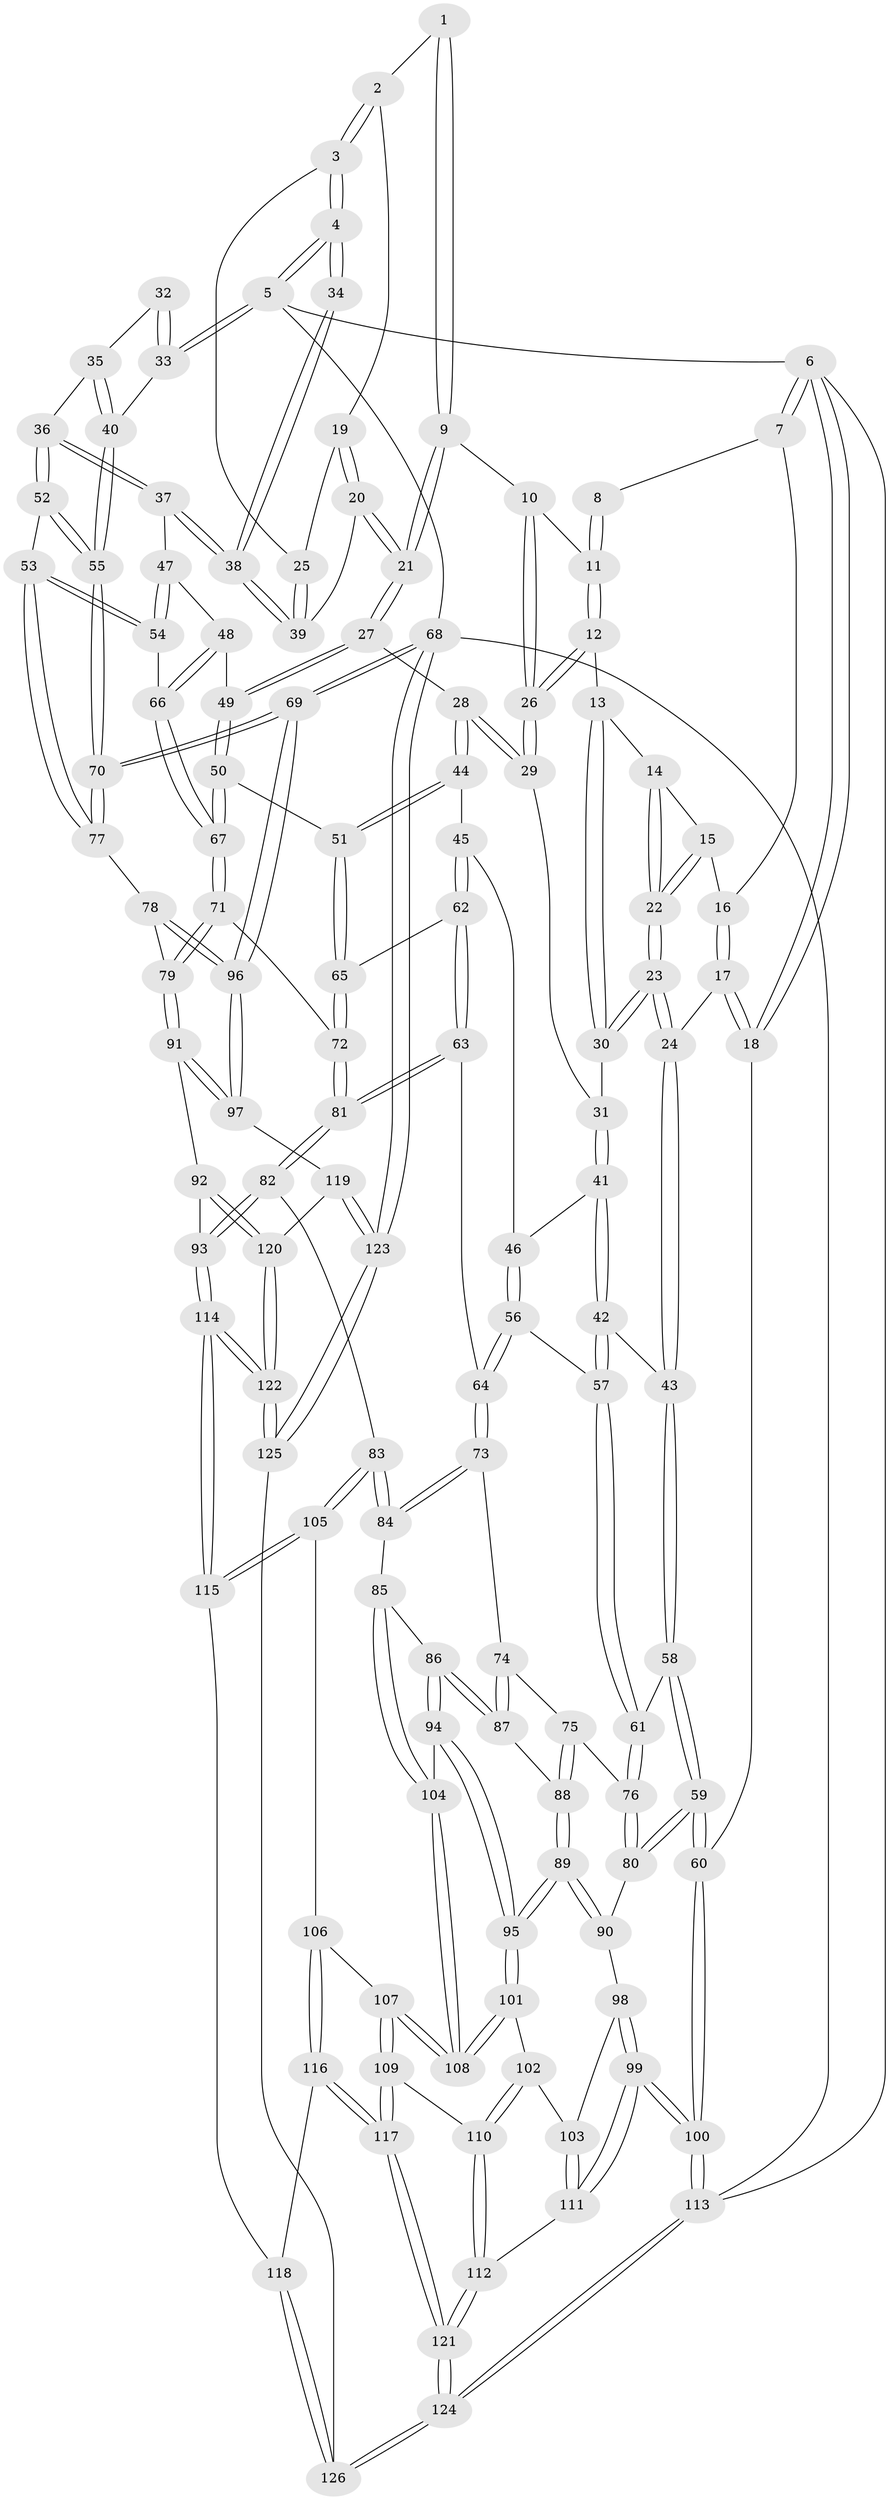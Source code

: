 // coarse degree distribution, {2: 0.07777777777777778, 3: 0.7777777777777778, 4: 0.1111111111111111, 6: 0.011111111111111112, 5: 0.022222222222222223}
// Generated by graph-tools (version 1.1) at 2025/54/03/04/25 22:54:34]
// undirected, 126 vertices, 312 edges
graph export_dot {
  node [color=gray90,style=filled];
  1 [pos="+0.659401830928136+0"];
  2 [pos="+0.773935644037607+0"];
  3 [pos="+1+0"];
  4 [pos="+1+0"];
  5 [pos="+1+0"];
  6 [pos="+0+0"];
  7 [pos="+0.19730207309205067+0"];
  8 [pos="+0.40831408463516045+0"];
  9 [pos="+0.5887306775324542+0.07148313062375874"];
  10 [pos="+0.5488924670883489+0.06391642083666406"];
  11 [pos="+0.42381994086242436+0.012530847558100902"];
  12 [pos="+0.41226221745069813+0.07355754888359507"];
  13 [pos="+0.40063105901780827+0.08077159459650937"];
  14 [pos="+0.3243235310163986+0.08880063493731967"];
  15 [pos="+0.24867619246818085+0.033877835848258035"];
  16 [pos="+0.20080010424816885+0"];
  17 [pos="+0.1074700712094686+0.23174305966336722"];
  18 [pos="+0+0.12633809861106057"];
  19 [pos="+0.718815940515612+0.02540861485905892"];
  20 [pos="+0.6705095754273335+0.1908477846696902"];
  21 [pos="+0.6309892756911599+0.20271931096382012"];
  22 [pos="+0.21959131570234713+0.18941795701348133"];
  23 [pos="+0.21265326980146027+0.20357100601684677"];
  24 [pos="+0.12392321975464005+0.24142791519097614"];
  25 [pos="+0.82442777448054+0.15273108760100187"];
  26 [pos="+0.46422800588831137+0.14215395968799902"];
  27 [pos="+0.614305532318177+0.2181418872824434"];
  28 [pos="+0.5342646735333628+0.21926983354926569"];
  29 [pos="+0.4998042541718862+0.19989817464863655"];
  30 [pos="+0.3203788152428861+0.21939237505696357"];
  31 [pos="+0.35219237099185285+0.2442620236363186"];
  32 [pos="+0.9500751731587396+0.20941207606124326"];
  33 [pos="+1+0.002330203046691757"];
  34 [pos="+0.9298321445380276+0.19227260107658115"];
  35 [pos="+0.9601499031539205+0.25419509891155956"];
  36 [pos="+0.9068242582255641+0.29742690346059"];
  37 [pos="+0.8254925168531131+0.2531239647980149"];
  38 [pos="+0.8134653062463021+0.22667473382603887"];
  39 [pos="+0.797364805802098+0.20669500057568352"];
  40 [pos="+1+0.16977336238082114"];
  41 [pos="+0.36697107148979446+0.32682804109417596"];
  42 [pos="+0.2657812163609761+0.3613859498973061"];
  43 [pos="+0.13583906189684433+0.27923960820662536"];
  44 [pos="+0.44860231994292615+0.3568920870531703"];
  45 [pos="+0.4293156228752274+0.36340350381917175"];
  46 [pos="+0.3786738344776382+0.3368467911787818"];
  47 [pos="+0.8147156825054507+0.2828678352110413"];
  48 [pos="+0.764293554185426+0.38606638697046425"];
  49 [pos="+0.636239756692854+0.3683530379410445"];
  50 [pos="+0.6007451310169393+0.43225822867155034"];
  51 [pos="+0.5818522008497188+0.4357680790948831"];
  52 [pos="+0.980969080546313+0.42275364218891837"];
  53 [pos="+0.9130654732412388+0.460847126510435"];
  54 [pos="+0.8899231193066919+0.45881631580871324"];
  55 [pos="+1+0.4358556317105869"];
  56 [pos="+0.30091659030971957+0.46734359872584397"];
  57 [pos="+0.2895876012008169+0.46081114952394"];
  58 [pos="+0.12443525082106138+0.369099814970519"];
  59 [pos="+0+0.5779100927647667"];
  60 [pos="+0+0.5933807467270685"];
  61 [pos="+0.18349263737309873+0.4829063313640574"];
  62 [pos="+0.3890176091467992+0.542758472450078"];
  63 [pos="+0.3887148020815663+0.5430712479073939"];
  64 [pos="+0.3865324562345145+0.5437766470199104"];
  65 [pos="+0.5047666814324858+0.5018255291863393"];
  66 [pos="+0.807976213134168+0.4593324105148996"];
  67 [pos="+0.7028639150196627+0.5902457457112867"];
  68 [pos="+1+1"];
  69 [pos="+1+1"];
  70 [pos="+1+0.718953997093909"];
  71 [pos="+0.7023734225337774+0.6041901884962583"];
  72 [pos="+0.6087106422557903+0.6374710096162342"];
  73 [pos="+0.37147444337762514+0.5640941026127688"];
  74 [pos="+0.28328979428664863+0.6013441370686547"];
  75 [pos="+0.1694186598658611+0.6016442281550063"];
  76 [pos="+0.14625885870368036+0.5863075909742802"];
  77 [pos="+0.9001506822352286+0.6296130466838704"];
  78 [pos="+0.8390457969091907+0.6579057256850093"];
  79 [pos="+0.7264434065886644+0.6300183987702762"];
  80 [pos="+0.04289065216312153+0.5991546265914441"];
  81 [pos="+0.5495638995213513+0.677074564888103"];
  82 [pos="+0.5113740807841674+0.788070861488758"];
  83 [pos="+0.5076409173985558+0.7884301016231736"];
  84 [pos="+0.3780083411689222+0.7245352544216844"];
  85 [pos="+0.3652352999301805+0.7309112578847823"];
  86 [pos="+0.27942746471773977+0.7216772311413078"];
  87 [pos="+0.277440517904485+0.7121459063728413"];
  88 [pos="+0.17766844844823046+0.6355971296416688"];
  89 [pos="+0.18561989934498113+0.7285844398903766"];
  90 [pos="+0.10331803399759076+0.7317416059483148"];
  91 [pos="+0.7084940281494214+0.8069157541029509"];
  92 [pos="+0.5972960973588901+0.8314718669900735"];
  93 [pos="+0.5540494187726874+0.8301904762808405"];
  94 [pos="+0.21975123626737952+0.7732705110440683"];
  95 [pos="+0.21668974322868176+0.7753450677524215"];
  96 [pos="+0.8875714817840384+0.8752324623201506"];
  97 [pos="+0.7693702011941752+0.8576304064744438"];
  98 [pos="+0.10068426552242934+0.7396879119611606"];
  99 [pos="+0+0.9484138373388104"];
  100 [pos="+0+0.9735111406682405"];
  101 [pos="+0.21652456291038819+0.7762069078215913"];
  102 [pos="+0.19820014874679726+0.804687980755979"];
  103 [pos="+0.12866070248119493+0.8213505026743543"];
  104 [pos="+0.33983958523869057+0.7847156338454827"];
  105 [pos="+0.42065526629887495+0.8603182230988015"];
  106 [pos="+0.3379870437587281+0.8596599895190125"];
  107 [pos="+0.33042722953795145+0.8543317824973697"];
  108 [pos="+0.32705927215613373+0.8442956778124743"];
  109 [pos="+0.2611362558927272+0.8888934560448306"];
  110 [pos="+0.21776650429354408+0.8702322629898698"];
  111 [pos="+0.055523422092281366+0.8788119406020993"];
  112 [pos="+0.17449404557723544+0.9301384725275051"];
  113 [pos="+0+1"];
  114 [pos="+0.5455156540086431+0.9702390453120795"];
  115 [pos="+0.4194764311297064+0.9149032721313081"];
  116 [pos="+0.33707710901356575+0.9412070766743035"];
  117 [pos="+0.27651173303905563+0.9818169879016948"];
  118 [pos="+0.39808274308915925+0.9616618973644323"];
  119 [pos="+0.7287497092192029+0.9130556748732844"];
  120 [pos="+0.676504532665191+0.9461865374054999"];
  121 [pos="+0.22535490816796008+1"];
  122 [pos="+0.5683993285255154+1"];
  123 [pos="+0.8134198240380255+1"];
  124 [pos="+0.20128765524537484+1"];
  125 [pos="+0.5640517066806872+1"];
  126 [pos="+0.49184763630784023+1"];
  1 -- 2;
  1 -- 9;
  1 -- 9;
  2 -- 3;
  2 -- 3;
  2 -- 19;
  3 -- 4;
  3 -- 4;
  3 -- 25;
  4 -- 5;
  4 -- 5;
  4 -- 34;
  4 -- 34;
  5 -- 6;
  5 -- 33;
  5 -- 33;
  5 -- 68;
  6 -- 7;
  6 -- 7;
  6 -- 18;
  6 -- 18;
  6 -- 113;
  7 -- 8;
  7 -- 16;
  8 -- 11;
  8 -- 11;
  9 -- 10;
  9 -- 21;
  9 -- 21;
  10 -- 11;
  10 -- 26;
  10 -- 26;
  11 -- 12;
  11 -- 12;
  12 -- 13;
  12 -- 26;
  12 -- 26;
  13 -- 14;
  13 -- 30;
  13 -- 30;
  14 -- 15;
  14 -- 22;
  14 -- 22;
  15 -- 16;
  15 -- 22;
  15 -- 22;
  16 -- 17;
  16 -- 17;
  17 -- 18;
  17 -- 18;
  17 -- 24;
  18 -- 60;
  19 -- 20;
  19 -- 20;
  19 -- 25;
  20 -- 21;
  20 -- 21;
  20 -- 39;
  21 -- 27;
  21 -- 27;
  22 -- 23;
  22 -- 23;
  23 -- 24;
  23 -- 24;
  23 -- 30;
  23 -- 30;
  24 -- 43;
  24 -- 43;
  25 -- 39;
  25 -- 39;
  26 -- 29;
  26 -- 29;
  27 -- 28;
  27 -- 49;
  27 -- 49;
  28 -- 29;
  28 -- 29;
  28 -- 44;
  28 -- 44;
  29 -- 31;
  30 -- 31;
  31 -- 41;
  31 -- 41;
  32 -- 33;
  32 -- 33;
  32 -- 35;
  33 -- 40;
  34 -- 38;
  34 -- 38;
  35 -- 36;
  35 -- 40;
  35 -- 40;
  36 -- 37;
  36 -- 37;
  36 -- 52;
  36 -- 52;
  37 -- 38;
  37 -- 38;
  37 -- 47;
  38 -- 39;
  38 -- 39;
  40 -- 55;
  40 -- 55;
  41 -- 42;
  41 -- 42;
  41 -- 46;
  42 -- 43;
  42 -- 57;
  42 -- 57;
  43 -- 58;
  43 -- 58;
  44 -- 45;
  44 -- 51;
  44 -- 51;
  45 -- 46;
  45 -- 62;
  45 -- 62;
  46 -- 56;
  46 -- 56;
  47 -- 48;
  47 -- 54;
  47 -- 54;
  48 -- 49;
  48 -- 66;
  48 -- 66;
  49 -- 50;
  49 -- 50;
  50 -- 51;
  50 -- 67;
  50 -- 67;
  51 -- 65;
  51 -- 65;
  52 -- 53;
  52 -- 55;
  52 -- 55;
  53 -- 54;
  53 -- 54;
  53 -- 77;
  53 -- 77;
  54 -- 66;
  55 -- 70;
  55 -- 70;
  56 -- 57;
  56 -- 64;
  56 -- 64;
  57 -- 61;
  57 -- 61;
  58 -- 59;
  58 -- 59;
  58 -- 61;
  59 -- 60;
  59 -- 60;
  59 -- 80;
  59 -- 80;
  60 -- 100;
  60 -- 100;
  61 -- 76;
  61 -- 76;
  62 -- 63;
  62 -- 63;
  62 -- 65;
  63 -- 64;
  63 -- 81;
  63 -- 81;
  64 -- 73;
  64 -- 73;
  65 -- 72;
  65 -- 72;
  66 -- 67;
  66 -- 67;
  67 -- 71;
  67 -- 71;
  68 -- 69;
  68 -- 69;
  68 -- 123;
  68 -- 123;
  68 -- 113;
  69 -- 70;
  69 -- 70;
  69 -- 96;
  69 -- 96;
  70 -- 77;
  70 -- 77;
  71 -- 72;
  71 -- 79;
  71 -- 79;
  72 -- 81;
  72 -- 81;
  73 -- 74;
  73 -- 84;
  73 -- 84;
  74 -- 75;
  74 -- 87;
  74 -- 87;
  75 -- 76;
  75 -- 88;
  75 -- 88;
  76 -- 80;
  76 -- 80;
  77 -- 78;
  78 -- 79;
  78 -- 96;
  78 -- 96;
  79 -- 91;
  79 -- 91;
  80 -- 90;
  81 -- 82;
  81 -- 82;
  82 -- 83;
  82 -- 93;
  82 -- 93;
  83 -- 84;
  83 -- 84;
  83 -- 105;
  83 -- 105;
  84 -- 85;
  85 -- 86;
  85 -- 104;
  85 -- 104;
  86 -- 87;
  86 -- 87;
  86 -- 94;
  86 -- 94;
  87 -- 88;
  88 -- 89;
  88 -- 89;
  89 -- 90;
  89 -- 90;
  89 -- 95;
  89 -- 95;
  90 -- 98;
  91 -- 92;
  91 -- 97;
  91 -- 97;
  92 -- 93;
  92 -- 120;
  92 -- 120;
  93 -- 114;
  93 -- 114;
  94 -- 95;
  94 -- 95;
  94 -- 104;
  95 -- 101;
  95 -- 101;
  96 -- 97;
  96 -- 97;
  97 -- 119;
  98 -- 99;
  98 -- 99;
  98 -- 103;
  99 -- 100;
  99 -- 100;
  99 -- 111;
  99 -- 111;
  100 -- 113;
  100 -- 113;
  101 -- 102;
  101 -- 108;
  101 -- 108;
  102 -- 103;
  102 -- 110;
  102 -- 110;
  103 -- 111;
  103 -- 111;
  104 -- 108;
  104 -- 108;
  105 -- 106;
  105 -- 115;
  105 -- 115;
  106 -- 107;
  106 -- 116;
  106 -- 116;
  107 -- 108;
  107 -- 108;
  107 -- 109;
  107 -- 109;
  109 -- 110;
  109 -- 117;
  109 -- 117;
  110 -- 112;
  110 -- 112;
  111 -- 112;
  112 -- 121;
  112 -- 121;
  113 -- 124;
  113 -- 124;
  114 -- 115;
  114 -- 115;
  114 -- 122;
  114 -- 122;
  115 -- 118;
  116 -- 117;
  116 -- 117;
  116 -- 118;
  117 -- 121;
  117 -- 121;
  118 -- 126;
  118 -- 126;
  119 -- 120;
  119 -- 123;
  119 -- 123;
  120 -- 122;
  120 -- 122;
  121 -- 124;
  121 -- 124;
  122 -- 125;
  122 -- 125;
  123 -- 125;
  123 -- 125;
  124 -- 126;
  124 -- 126;
  125 -- 126;
}

